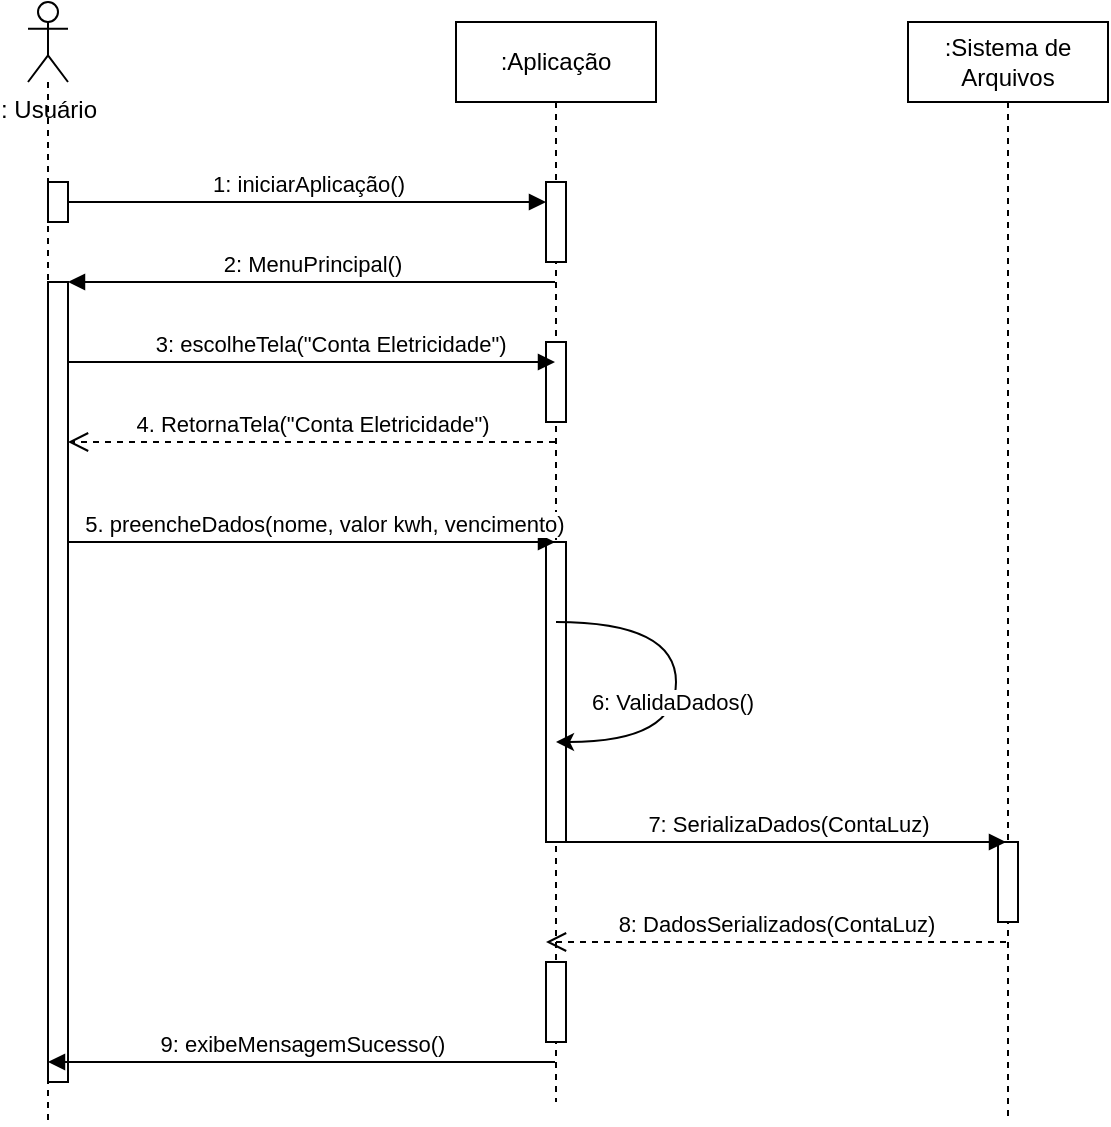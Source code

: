 <mxfile version="27.1.6">
  <diagram name="Página-1" id="f25dB5xbs4Hd0l6jesqe">
    <mxGraphModel dx="1124" dy="658" grid="1" gridSize="10" guides="1" tooltips="1" connect="1" arrows="1" fold="1" page="1" pageScale="1" pageWidth="827" pageHeight="1169" math="0" shadow="0">
      <root>
        <mxCell id="0" />
        <mxCell id="1" parent="0" />
        <mxCell id="LXY_jBjhOBpjwI4rJEQe-1" value=":Aplicação" style="shape=umlLifeline;perimeter=lifelinePerimeter;whiteSpace=wrap;html=1;container=0;dropTarget=0;collapsible=0;recursiveResize=0;outlineConnect=0;portConstraint=eastwest;newEdgeStyle={&quot;edgeStyle&quot;:&quot;elbowEdgeStyle&quot;,&quot;elbow&quot;:&quot;vertical&quot;,&quot;curved&quot;:0,&quot;rounded&quot;:0};" vertex="1" parent="1">
          <mxGeometry x="304" y="50" width="100" height="540" as="geometry" />
        </mxCell>
        <mxCell id="LXY_jBjhOBpjwI4rJEQe-2" value="" style="html=1;points=[];perimeter=orthogonalPerimeter;outlineConnect=0;targetShapes=umlLifeline;portConstraint=eastwest;newEdgeStyle={&quot;edgeStyle&quot;:&quot;elbowEdgeStyle&quot;,&quot;elbow&quot;:&quot;vertical&quot;,&quot;curved&quot;:0,&quot;rounded&quot;:0};" vertex="1" parent="LXY_jBjhOBpjwI4rJEQe-1">
          <mxGeometry x="45" y="160" width="10" height="40" as="geometry" />
        </mxCell>
        <mxCell id="LXY_jBjhOBpjwI4rJEQe-21" value="" style="html=1;points=[];perimeter=orthogonalPerimeter;outlineConnect=0;targetShapes=umlLifeline;portConstraint=eastwest;newEdgeStyle={&quot;edgeStyle&quot;:&quot;elbowEdgeStyle&quot;,&quot;elbow&quot;:&quot;vertical&quot;,&quot;curved&quot;:0,&quot;rounded&quot;:0};" vertex="1" parent="LXY_jBjhOBpjwI4rJEQe-1">
          <mxGeometry x="45" y="260" width="10" height="150" as="geometry" />
        </mxCell>
        <mxCell id="LXY_jBjhOBpjwI4rJEQe-13" value="" style="html=1;points=[];perimeter=orthogonalPerimeter;outlineConnect=0;targetShapes=umlLifeline;portConstraint=eastwest;newEdgeStyle={&quot;edgeStyle&quot;:&quot;elbowEdgeStyle&quot;,&quot;elbow&quot;:&quot;vertical&quot;,&quot;curved&quot;:0,&quot;rounded&quot;:0};" vertex="1" parent="LXY_jBjhOBpjwI4rJEQe-1">
          <mxGeometry x="45" y="470" width="10" height="40" as="geometry" />
        </mxCell>
        <mxCell id="LXY_jBjhOBpjwI4rJEQe-3" value="1: iniciarAplicação()" style="html=1;verticalAlign=bottom;endArrow=block;edgeStyle=elbowEdgeStyle;elbow=vertical;curved=0;rounded=0;" edge="1" parent="1" target="LXY_jBjhOBpjwI4rJEQe-9">
          <mxGeometry x="0.006" relative="1" as="geometry">
            <mxPoint x="110" y="140" as="sourcePoint" />
            <Array as="points">
              <mxPoint x="190" y="140" />
            </Array>
            <mxPoint as="offset" />
          </mxGeometry>
        </mxCell>
        <mxCell id="LXY_jBjhOBpjwI4rJEQe-4" value="4. RetornaTela(&quot;Conta Eletricidade&quot;)" style="html=1;verticalAlign=bottom;endArrow=open;dashed=1;endSize=8;edgeStyle=elbowEdgeStyle;elbow=horizontal;curved=0;rounded=0;" edge="1" parent="1" target="LXY_jBjhOBpjwI4rJEQe-10" source="LXY_jBjhOBpjwI4rJEQe-1">
          <mxGeometry relative="1" as="geometry">
            <mxPoint x="105" y="260" as="targetPoint" />
            <Array as="points">
              <mxPoint x="200" y="260" />
            </Array>
            <mxPoint x="275" y="260" as="sourcePoint" />
          </mxGeometry>
        </mxCell>
        <mxCell id="LXY_jBjhOBpjwI4rJEQe-5" value="2: MenuPrincipal()" style="html=1;verticalAlign=bottom;endArrow=block;edgeStyle=elbowEdgeStyle;elbow=vertical;curved=0;rounded=0;" edge="1" parent="1" target="LXY_jBjhOBpjwI4rJEQe-10" source="LXY_jBjhOBpjwI4rJEQe-1">
          <mxGeometry x="0.002" relative="1" as="geometry">
            <mxPoint x="275" y="180" as="sourcePoint" />
            <Array as="points">
              <mxPoint x="200" y="180" />
            </Array>
            <mxPoint x="120" y="180" as="targetPoint" />
            <mxPoint as="offset" />
          </mxGeometry>
        </mxCell>
        <mxCell id="LXY_jBjhOBpjwI4rJEQe-6" style="edgeStyle=orthogonalEdgeStyle;rounded=0;orthogonalLoop=1;jettySize=auto;html=1;endArrow=none;startFill=0;dashed=1;" edge="1" parent="1" source="LXY_jBjhOBpjwI4rJEQe-7">
          <mxGeometry relative="1" as="geometry">
            <mxPoint x="100" y="600" as="targetPoint" />
          </mxGeometry>
        </mxCell>
        <mxCell id="LXY_jBjhOBpjwI4rJEQe-7" value="&lt;div&gt;: Usuário&lt;/div&gt;" style="shape=umlActor;verticalLabelPosition=bottom;verticalAlign=top;html=1;outlineConnect=0;" vertex="1" parent="1">
          <mxGeometry x="90" y="40" width="20" height="40" as="geometry" />
        </mxCell>
        <mxCell id="LXY_jBjhOBpjwI4rJEQe-8" value="&amp;nbsp; &amp;nbsp; &amp;nbsp; &amp;nbsp; &amp;nbsp; &amp;nbsp; &amp;nbsp; &amp;nbsp; &amp;nbsp; &amp;nbsp; &amp;nbsp;3: escolheTela(&quot;Conta Eletricidade&quot;)" style="html=1;verticalAlign=bottom;endArrow=block;edgeStyle=elbowEdgeStyle;elbow=vertical;curved=0;rounded=0;exitX=1;exitY=0.4;exitDx=0;exitDy=0;exitPerimeter=0;" edge="1" parent="1" source="LXY_jBjhOBpjwI4rJEQe-10" target="LXY_jBjhOBpjwI4rJEQe-1">
          <mxGeometry x="0.202" relative="1" as="geometry">
            <mxPoint x="120" y="220" as="sourcePoint" />
            <Array as="points">
              <mxPoint x="140" y="220" />
            </Array>
            <mxPoint x="275" y="220" as="targetPoint" />
            <mxPoint as="offset" />
          </mxGeometry>
        </mxCell>
        <mxCell id="LXY_jBjhOBpjwI4rJEQe-9" value="" style="html=1;points=[];perimeter=orthogonalPerimeter;outlineConnect=0;targetShapes=umlLifeline;portConstraint=eastwest;newEdgeStyle={&quot;edgeStyle&quot;:&quot;elbowEdgeStyle&quot;,&quot;elbow&quot;:&quot;vertical&quot;,&quot;curved&quot;:0,&quot;rounded&quot;:0};" vertex="1" parent="1">
          <mxGeometry x="349" y="130" width="10" height="40" as="geometry" />
        </mxCell>
        <mxCell id="LXY_jBjhOBpjwI4rJEQe-10" value="" style="html=1;points=[];perimeter=orthogonalPerimeter;outlineConnect=0;targetShapes=umlLifeline;portConstraint=eastwest;newEdgeStyle={&quot;edgeStyle&quot;:&quot;elbowEdgeStyle&quot;,&quot;elbow&quot;:&quot;vertical&quot;,&quot;curved&quot;:0,&quot;rounded&quot;:0};" vertex="1" parent="1">
          <mxGeometry x="100" y="180" width="10" height="400" as="geometry" />
        </mxCell>
        <mxCell id="LXY_jBjhOBpjwI4rJEQe-11" value="" style="html=1;points=[];perimeter=orthogonalPerimeter;outlineConnect=0;targetShapes=umlLifeline;portConstraint=eastwest;newEdgeStyle={&quot;edgeStyle&quot;:&quot;elbowEdgeStyle&quot;,&quot;elbow&quot;:&quot;vertical&quot;,&quot;curved&quot;:0,&quot;rounded&quot;:0};" vertex="1" parent="1">
          <mxGeometry x="100" y="130" width="10" height="20" as="geometry" />
        </mxCell>
        <mxCell id="LXY_jBjhOBpjwI4rJEQe-12" value=":Sistema de Arquivos" style="shape=umlLifeline;perimeter=lifelinePerimeter;whiteSpace=wrap;html=1;container=0;dropTarget=0;collapsible=0;recursiveResize=0;outlineConnect=0;portConstraint=eastwest;newEdgeStyle={&quot;edgeStyle&quot;:&quot;elbowEdgeStyle&quot;,&quot;elbow&quot;:&quot;vertical&quot;,&quot;curved&quot;:0,&quot;rounded&quot;:0};" vertex="1" parent="1">
          <mxGeometry x="530" y="50" width="100" height="550" as="geometry" />
        </mxCell>
        <mxCell id="LXY_jBjhOBpjwI4rJEQe-14" value="" style="html=1;points=[];perimeter=orthogonalPerimeter;outlineConnect=0;targetShapes=umlLifeline;portConstraint=eastwest;newEdgeStyle={&quot;edgeStyle&quot;:&quot;elbowEdgeStyle&quot;,&quot;elbow&quot;:&quot;vertical&quot;,&quot;curved&quot;:0,&quot;rounded&quot;:0};" vertex="1" parent="LXY_jBjhOBpjwI4rJEQe-12">
          <mxGeometry x="45" y="410" width="10" height="40" as="geometry" />
        </mxCell>
        <mxCell id="LXY_jBjhOBpjwI4rJEQe-15" value="5. preencheDados(nome, valor kwh, vencimento)" style="html=1;verticalAlign=bottom;endArrow=block;edgeStyle=elbowEdgeStyle;elbow=vertical;curved=0;rounded=0;" edge="1" parent="1" target="LXY_jBjhOBpjwI4rJEQe-1">
          <mxGeometry x="0.046" relative="1" as="geometry">
            <mxPoint x="110" y="310" as="sourcePoint" />
            <Array as="points">
              <mxPoint x="140" y="310" />
            </Array>
            <mxPoint x="275" y="310" as="targetPoint" />
            <mxPoint as="offset" />
          </mxGeometry>
        </mxCell>
        <mxCell id="LXY_jBjhOBpjwI4rJEQe-28" value="7: SerializaDados(ContaLuz)" style="html=1;verticalAlign=bottom;endArrow=block;edgeStyle=elbowEdgeStyle;elbow=vertical;curved=0;rounded=0;" edge="1" parent="1">
          <mxGeometry x="0.046" relative="1" as="geometry">
            <mxPoint x="349" y="460" as="sourcePoint" />
            <Array as="points">
              <mxPoint x="379" y="460" />
            </Array>
            <mxPoint x="579" y="460" as="targetPoint" />
            <mxPoint as="offset" />
          </mxGeometry>
        </mxCell>
        <mxCell id="LXY_jBjhOBpjwI4rJEQe-29" value="8: DadosSerializados(ContaLuz)" style="html=1;verticalAlign=bottom;endArrow=open;dashed=1;endSize=8;edgeStyle=elbowEdgeStyle;elbow=horizontal;curved=0;rounded=0;" edge="1" parent="1">
          <mxGeometry relative="1" as="geometry">
            <mxPoint x="349" y="510" as="targetPoint" />
            <Array as="points">
              <mxPoint x="439" y="510" />
            </Array>
            <mxPoint x="579" y="510" as="sourcePoint" />
          </mxGeometry>
        </mxCell>
        <mxCell id="LXY_jBjhOBpjwI4rJEQe-30" value="9: exibeMensagemSucesso()" style="html=1;verticalAlign=bottom;endArrow=block;edgeStyle=elbowEdgeStyle;elbow=vertical;curved=0;rounded=0;" edge="1" parent="1" source="LXY_jBjhOBpjwI4rJEQe-1">
          <mxGeometry x="0.002" relative="1" as="geometry">
            <mxPoint x="340" y="570" as="sourcePoint" />
            <Array as="points">
              <mxPoint x="200" y="570" />
            </Array>
            <mxPoint x="100" y="570" as="targetPoint" />
            <mxPoint as="offset" />
          </mxGeometry>
        </mxCell>
        <mxCell id="LXY_jBjhOBpjwI4rJEQe-23" value="" style="endArrow=classic;html=1;rounded=0;edgeStyle=orthogonalEdgeStyle;curved=1;strokeColor=default;" edge="1" parent="1" source="LXY_jBjhOBpjwI4rJEQe-1" target="LXY_jBjhOBpjwI4rJEQe-1">
          <mxGeometry width="50" height="50" relative="1" as="geometry">
            <mxPoint x="434" y="340" as="sourcePoint" />
            <mxPoint x="414" y="420" as="targetPoint" />
            <Array as="points">
              <mxPoint x="414" y="350" />
              <mxPoint x="414" y="410" />
            </Array>
          </mxGeometry>
        </mxCell>
        <mxCell id="LXY_jBjhOBpjwI4rJEQe-26" value="6: ValidaDados()" style="edgeLabel;html=1;align=center;verticalAlign=middle;resizable=0;points=[];" vertex="1" connectable="0" parent="LXY_jBjhOBpjwI4rJEQe-23">
          <mxGeometry x="0.111" y="-2" relative="1" as="geometry">
            <mxPoint as="offset" />
          </mxGeometry>
        </mxCell>
      </root>
    </mxGraphModel>
  </diagram>
</mxfile>
